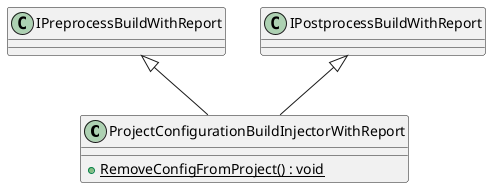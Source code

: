 @startuml
class ProjectConfigurationBuildInjectorWithReport {
    + {static} RemoveConfigFromProject() : void
}
IPreprocessBuildWithReport <|-- ProjectConfigurationBuildInjectorWithReport
IPostprocessBuildWithReport <|-- ProjectConfigurationBuildInjectorWithReport
@enduml
